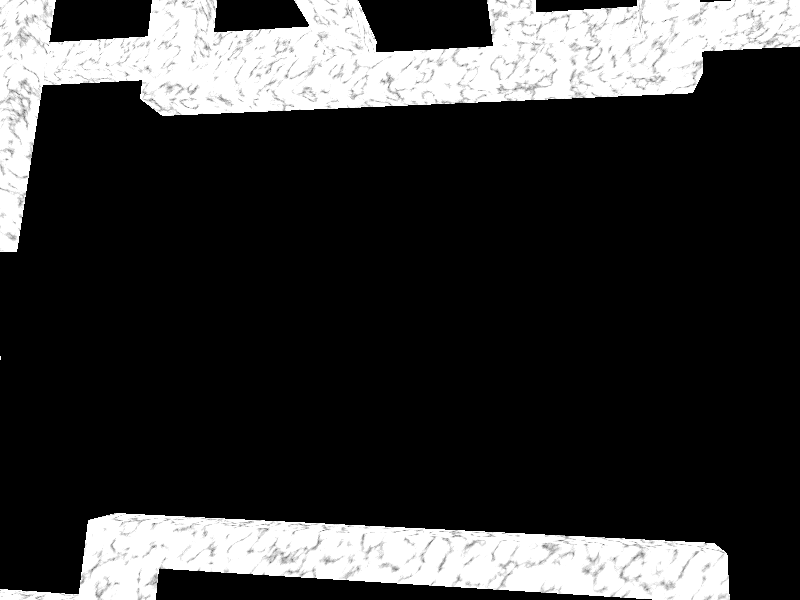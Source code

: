 //Generated by pgm2pov (M. Couprie 1999) from file : ch.pgm ;
//Image : (null)

#include "colors.inc"
#include "shapes.inc"
#include "textures.inc"
#include "stones.inc"
#declare texture1 = T_Stone17
camera { location <0,0,-15> up <0,1,0> right <1,0,0> look_at <0,0,0> }
light_source { <0,0,-20> color White }
light_source { <20,40,-30> color White }
light_source { <-20,-40,-15> color Gray80 }
light_source { <20,-10,15> color Gray80 }
light_source { <-20,0,0> color Gray80 }
#declare Image = union {
box { <6.5,9.5,3.5>, <7.5,10.5,4.5> texture {texture1} }
box { <7.5,9.5,3.5>, <8.5,10.5,4.5> texture {texture1} }
box { <8.5,9.5,3.5>, <9.5,10.5,4.5> texture {texture1} }
box { <9.5,9.5,3.5>, <10.5,10.5,4.5> texture {texture1} }
box { <10.5,9.5,3.5>, <11.5,10.5,4.5> texture {texture1} }
box { <11.5,9.5,3.5>, <12.5,10.5,4.5> texture {texture1} }
box { <12.5,9.5,3.5>, <13.5,10.5,4.5> texture {texture1} }
box { <13.5,9.5,3.5>, <14.5,10.5,4.5> texture {texture1} }
box { <14.5,9.5,3.5>, <15.5,10.5,4.5> texture {texture1} }
box { <15.5,9.5,3.5>, <16.5,10.5,4.5> texture {texture1} }
box { <16.5,9.5,3.5>, <17.5,10.5,4.5> texture {texture1} }
box { <20.5,9.5,3.5>, <21.5,10.5,4.5> texture {texture1} }
box { <21.5,9.5,3.5>, <22.5,10.5,4.5> texture {texture1} }
box { <22.5,9.5,3.5>, <23.5,10.5,4.5> texture {texture1} }
box { <23.5,9.5,3.5>, <24.5,10.5,4.5> texture {texture1} }
box { <24.5,9.5,3.5>, <25.5,10.5,4.5> texture {texture1} }
box { <25.5,9.5,3.5>, <26.5,10.5,4.5> texture {texture1} }
box { <26.5,9.5,3.5>, <27.5,10.5,4.5> texture {texture1} }
box { <27.5,9.5,3.5>, <28.5,10.5,4.5> texture {texture1} }
box { <28.5,9.5,3.5>, <29.5,10.5,4.5> texture {texture1} }
box { <29.5,9.5,3.5>, <30.5,10.5,4.5> texture {texture1} }
box { <30.5,9.5,3.5>, <31.5,10.5,4.5> texture {texture1} }
box { <6.5,13.5,3.5>, <7.5,14.5,4.5> texture {texture1} }
box { <30.5,13.5,3.5>, <31.5,14.5,4.5> texture {texture1} }
box { <6.5,14.5,3.5>, <7.5,15.5,4.5> texture {texture1} }
box { <30.5,14.5,3.5>, <31.5,15.5,4.5> texture {texture1} }
box { <6.5,15.5,3.5>, <7.5,16.5,4.5> texture {texture1} }
box { <30.5,15.5,3.5>, <31.5,16.5,4.5> texture {texture1} }
box { <6.5,16.5,3.5>, <7.5,17.5,4.5> texture {texture1} }
box { <30.5,16.5,3.5>, <31.5,17.5,4.5> texture {texture1} }
box { <6.5,17.5,3.5>, <7.5,18.5,4.5> texture {texture1} }
box { <30.5,17.5,3.5>, <31.5,18.5,4.5> texture {texture1} }
box { <6.5,18.5,3.5>, <7.5,19.5,4.5> texture {texture1} }
box { <30.5,18.5,3.5>, <31.5,19.5,4.5> texture {texture1} }
box { <6.5,19.5,3.5>, <7.5,20.5,4.5> texture {texture1} }
box { <30.5,19.5,3.5>, <31.5,20.5,4.5> texture {texture1} }
box { <6.5,20.5,3.5>, <7.5,21.5,4.5> texture {texture1} }
box { <30.5,20.5,3.5>, <31.5,21.5,4.5> texture {texture1} }
box { <6.5,21.5,3.5>, <7.5,22.5,4.5> texture {texture1} }
box { <30.5,21.5,3.5>, <31.5,22.5,4.5> texture {texture1} }
box { <6.5,22.5,3.5>, <7.5,23.5,4.5> texture {texture1} }
box { <30.5,22.5,3.5>, <31.5,23.5,4.5> texture {texture1} }
box { <6.5,23.5,3.5>, <7.5,24.5,4.5> texture {texture1} }
box { <30.5,23.5,3.5>, <31.5,24.5,4.5> texture {texture1} }
box { <6.5,27.5,3.5>, <7.5,28.5,4.5> texture {texture1} }
box { <7.5,27.5,3.5>, <8.5,28.5,4.5> texture {texture1} }
box { <8.5,27.5,3.5>, <9.5,28.5,4.5> texture {texture1} }
box { <9.5,27.5,3.5>, <10.5,28.5,4.5> texture {texture1} }
box { <10.5,27.5,3.5>, <11.5,28.5,4.5> texture {texture1} }
box { <11.5,27.5,3.5>, <12.5,28.5,4.5> texture {texture1} }
box { <12.5,27.5,3.5>, <13.5,28.5,4.5> texture {texture1} }
box { <13.5,27.5,3.5>, <14.5,28.5,4.5> texture {texture1} }
box { <14.5,27.5,3.5>, <15.5,28.5,4.5> texture {texture1} }
box { <15.5,27.5,3.5>, <16.5,28.5,4.5> texture {texture1} }
box { <16.5,27.5,3.5>, <17.5,28.5,4.5> texture {texture1} }
box { <20.5,27.5,3.5>, <21.5,28.5,4.5> texture {texture1} }
box { <21.5,27.5,3.5>, <22.5,28.5,4.5> texture {texture1} }
box { <22.5,27.5,3.5>, <23.5,28.5,4.5> texture {texture1} }
box { <23.5,27.5,3.5>, <24.5,28.5,4.5> texture {texture1} }
box { <24.5,27.5,3.5>, <25.5,28.5,4.5> texture {texture1} }
box { <25.5,27.5,3.5>, <26.5,28.5,4.5> texture {texture1} }
box { <26.5,27.5,3.5>, <27.5,28.5,4.5> texture {texture1} }
box { <27.5,27.5,3.5>, <28.5,28.5,4.5> texture {texture1} }
box { <28.5,27.5,3.5>, <29.5,28.5,4.5> texture {texture1} }
box { <29.5,27.5,3.5>, <30.5,28.5,4.5> texture {texture1} }
box { <30.5,27.5,3.5>, <31.5,28.5,4.5> texture {texture1} }
box { <6.5,9.5,4.5>, <7.5,10.5,5.5> texture {texture1} }
box { <16.5,9.5,4.5>, <17.5,10.5,5.5> texture {texture1} }
box { <20.5,9.5,4.5>, <21.5,10.5,5.5> texture {texture1} }
box { <30.5,9.5,4.5>, <31.5,10.5,5.5> texture {texture1} }
box { <6.5,13.5,4.5>, <7.5,14.5,5.5> texture {texture1} }
box { <30.5,13.5,4.5>, <31.5,14.5,5.5> texture {texture1} }
box { <6.5,23.5,4.5>, <7.5,24.5,5.5> texture {texture1} }
box { <30.5,23.5,4.5>, <31.5,24.5,5.5> texture {texture1} }
box { <6.5,27.5,4.5>, <7.5,28.5,5.5> texture {texture1} }
box { <16.5,27.5,4.5>, <17.5,28.5,5.5> texture {texture1} }
box { <20.5,27.5,4.5>, <21.5,28.5,5.5> texture {texture1} }
box { <30.5,27.5,4.5>, <31.5,28.5,5.5> texture {texture1} }
box { <6.5,9.5,5.5>, <7.5,10.5,6.5> texture {texture1} }
box { <16.5,9.5,5.5>, <17.5,10.5,6.5> texture {texture1} }
box { <20.5,9.5,5.5>, <21.5,10.5,6.5> texture {texture1} }
box { <30.5,9.5,5.5>, <31.5,10.5,6.5> texture {texture1} }
box { <6.5,13.5,5.5>, <7.5,14.5,6.5> texture {texture1} }
box { <30.5,13.5,5.5>, <31.5,14.5,6.5> texture {texture1} }
box { <6.5,23.5,5.5>, <7.5,24.5,6.5> texture {texture1} }
box { <30.5,23.5,5.5>, <31.5,24.5,6.5> texture {texture1} }
box { <6.5,27.5,5.5>, <7.5,28.5,6.5> texture {texture1} }
box { <16.5,27.5,5.5>, <17.5,28.5,6.5> texture {texture1} }
box { <20.5,27.5,5.5>, <21.5,28.5,6.5> texture {texture1} }
box { <30.5,27.5,5.5>, <31.5,28.5,6.5> texture {texture1} }
box { <3.5,6.5,6.5>, <4.5,7.5,7.5> texture {texture1} }
box { <4.5,6.5,6.5>, <5.5,7.5,7.5> texture {texture1} }
box { <5.5,6.5,6.5>, <6.5,7.5,7.5> texture {texture1} }
box { <6.5,6.5,6.5>, <7.5,7.5,7.5> texture {texture1} }
box { <7.5,6.5,6.5>, <8.5,7.5,7.5> texture {texture1} }
box { <8.5,6.5,6.5>, <9.5,7.5,7.5> texture {texture1} }
box { <9.5,6.5,6.5>, <10.5,7.5,7.5> texture {texture1} }
box { <13.5,6.5,6.5>, <14.5,7.5,7.5> texture {texture1} }
box { <14.5,6.5,6.5>, <15.5,7.5,7.5> texture {texture1} }
box { <15.5,6.5,6.5>, <16.5,7.5,7.5> texture {texture1} }
box { <16.5,6.5,6.5>, <17.5,7.5,7.5> texture {texture1} }
box { <17.5,6.5,6.5>, <18.5,7.5,7.5> texture {texture1} }
box { <18.5,6.5,6.5>, <19.5,7.5,7.5> texture {texture1} }
box { <19.5,6.5,6.5>, <20.5,7.5,7.5> texture {texture1} }
box { <20.5,6.5,6.5>, <21.5,7.5,7.5> texture {texture1} }
box { <21.5,6.5,6.5>, <22.5,7.5,7.5> texture {texture1} }
box { <22.5,6.5,6.5>, <23.5,7.5,7.5> texture {texture1} }
box { <23.5,6.5,6.5>, <24.5,7.5,7.5> texture {texture1} }
box { <27.5,6.5,6.5>, <28.5,7.5,7.5> texture {texture1} }
box { <28.5,6.5,6.5>, <29.5,7.5,7.5> texture {texture1} }
box { <29.5,6.5,6.5>, <30.5,7.5,7.5> texture {texture1} }
box { <30.5,6.5,6.5>, <31.5,7.5,7.5> texture {texture1} }
box { <31.5,6.5,6.5>, <32.5,7.5,7.5> texture {texture1} }
box { <32.5,6.5,6.5>, <33.5,7.5,7.5> texture {texture1} }
box { <33.5,6.5,6.5>, <34.5,7.5,7.5> texture {texture1} }
box { <3.5,7.5,6.5>, <4.5,8.5,7.5> texture {texture1} }
box { <9.5,7.5,6.5>, <10.5,8.5,7.5> texture {texture1} }
box { <13.5,7.5,6.5>, <14.5,8.5,7.5> texture {texture1} }
box { <23.5,7.5,6.5>, <24.5,8.5,7.5> texture {texture1} }
box { <27.5,7.5,6.5>, <28.5,8.5,7.5> texture {texture1} }
box { <33.5,7.5,6.5>, <34.5,8.5,7.5> texture {texture1} }
box { <3.5,8.5,6.5>, <4.5,9.5,7.5> texture {texture1} }
box { <9.5,8.5,6.5>, <10.5,9.5,7.5> texture {texture1} }
box { <13.5,8.5,6.5>, <14.5,9.5,7.5> texture {texture1} }
box { <23.5,8.5,6.5>, <24.5,9.5,7.5> texture {texture1} }
box { <27.5,8.5,6.5>, <28.5,9.5,7.5> texture {texture1} }
box { <33.5,8.5,6.5>, <34.5,9.5,7.5> texture {texture1} }
box { <3.5,9.5,6.5>, <4.5,10.5,7.5> texture {texture1} }
box { <6.5,9.5,6.5>, <7.5,10.5,7.5> texture {texture1} }
box { <9.5,9.5,6.5>, <10.5,10.5,7.5> texture {texture1} }
box { <13.5,9.5,6.5>, <14.5,10.5,7.5> texture {texture1} }
box { <16.5,9.5,6.5>, <17.5,10.5,7.5> texture {texture1} }
box { <20.5,9.5,6.5>, <21.5,10.5,7.5> texture {texture1} }
box { <23.5,9.5,6.5>, <24.5,10.5,7.5> texture {texture1} }
box { <27.5,9.5,6.5>, <28.5,10.5,7.5> texture {texture1} }
box { <30.5,9.5,6.5>, <31.5,10.5,7.5> texture {texture1} }
box { <33.5,9.5,6.5>, <34.5,10.5,7.5> texture {texture1} }
box { <3.5,10.5,6.5>, <4.5,11.5,7.5> texture {texture1} }
box { <9.5,10.5,6.5>, <10.5,11.5,7.5> texture {texture1} }
box { <13.5,10.5,6.5>, <14.5,11.5,7.5> texture {texture1} }
box { <23.5,10.5,6.5>, <24.5,11.5,7.5> texture {texture1} }
box { <27.5,10.5,6.5>, <28.5,11.5,7.5> texture {texture1} }
box { <33.5,10.5,6.5>, <34.5,11.5,7.5> texture {texture1} }
box { <3.5,11.5,6.5>, <4.5,12.5,7.5> texture {texture1} }
box { <9.5,11.5,6.5>, <10.5,12.5,7.5> texture {texture1} }
box { <13.5,11.5,6.5>, <14.5,12.5,7.5> texture {texture1} }
box { <23.5,11.5,6.5>, <24.5,12.5,7.5> texture {texture1} }
box { <27.5,11.5,6.5>, <28.5,12.5,7.5> texture {texture1} }
box { <33.5,11.5,6.5>, <34.5,12.5,7.5> texture {texture1} }
box { <3.5,12.5,6.5>, <4.5,13.5,7.5> texture {texture1} }
box { <9.5,12.5,6.5>, <10.5,13.5,7.5> texture {texture1} }
box { <13.5,12.5,6.5>, <14.5,13.5,7.5> texture {texture1} }
box { <14.5,12.5,6.5>, <15.5,13.5,7.5> texture {texture1} }
box { <15.5,12.5,6.5>, <16.5,13.5,7.5> texture {texture1} }
box { <16.5,12.5,6.5>, <17.5,13.5,7.5> texture {texture1} }
box { <17.5,12.5,6.5>, <18.5,13.5,7.5> texture {texture1} }
box { <18.5,12.5,6.5>, <19.5,13.5,7.5> texture {texture1} }
box { <19.5,12.5,6.5>, <20.5,13.5,7.5> texture {texture1} }
box { <20.5,12.5,6.5>, <21.5,13.5,7.5> texture {texture1} }
box { <21.5,12.5,6.5>, <22.5,13.5,7.5> texture {texture1} }
box { <22.5,12.5,6.5>, <23.5,13.5,7.5> texture {texture1} }
box { <23.5,12.5,6.5>, <24.5,13.5,7.5> texture {texture1} }
box { <27.5,12.5,6.5>, <28.5,13.5,7.5> texture {texture1} }
box { <33.5,12.5,6.5>, <34.5,13.5,7.5> texture {texture1} }
box { <3.5,13.5,6.5>, <4.5,14.5,7.5> texture {texture1} }
box { <6.5,13.5,6.5>, <7.5,14.5,7.5> texture {texture1} }
box { <9.5,13.5,6.5>, <10.5,14.5,7.5> texture {texture1} }
box { <27.5,13.5,6.5>, <28.5,14.5,7.5> texture {texture1} }
box { <30.5,13.5,6.5>, <31.5,14.5,7.5> texture {texture1} }
box { <33.5,13.5,6.5>, <34.5,14.5,7.5> texture {texture1} }
box { <3.5,14.5,6.5>, <4.5,15.5,7.5> texture {texture1} }
box { <9.5,14.5,6.5>, <10.5,15.5,7.5> texture {texture1} }
box { <27.5,14.5,6.5>, <28.5,15.5,7.5> texture {texture1} }
box { <33.5,14.5,6.5>, <34.5,15.5,7.5> texture {texture1} }
box { <3.5,15.5,6.5>, <4.5,16.5,7.5> texture {texture1} }
box { <9.5,15.5,6.5>, <10.5,16.5,7.5> texture {texture1} }
box { <27.5,15.5,6.5>, <28.5,16.5,7.5> texture {texture1} }
box { <33.5,15.5,6.5>, <34.5,16.5,7.5> texture {texture1} }
box { <3.5,16.5,6.5>, <4.5,17.5,7.5> texture {texture1} }
box { <4.5,16.5,6.5>, <5.5,17.5,7.5> texture {texture1} }
box { <5.5,16.5,6.5>, <6.5,17.5,7.5> texture {texture1} }
box { <6.5,16.5,6.5>, <7.5,17.5,7.5> texture {texture1} }
box { <7.5,16.5,6.5>, <8.5,17.5,7.5> texture {texture1} }
box { <8.5,16.5,6.5>, <9.5,17.5,7.5> texture {texture1} }
box { <9.5,16.5,6.5>, <10.5,17.5,7.5> texture {texture1} }
box { <27.5,16.5,6.5>, <28.5,17.5,7.5> texture {texture1} }
box { <28.5,16.5,6.5>, <29.5,17.5,7.5> texture {texture1} }
box { <29.5,16.5,6.5>, <30.5,17.5,7.5> texture {texture1} }
box { <30.5,16.5,6.5>, <31.5,17.5,7.5> texture {texture1} }
box { <31.5,16.5,6.5>, <32.5,17.5,7.5> texture {texture1} }
box { <32.5,16.5,6.5>, <33.5,17.5,7.5> texture {texture1} }
box { <33.5,16.5,6.5>, <34.5,17.5,7.5> texture {texture1} }
box { <3.5,20.5,6.5>, <4.5,21.5,7.5> texture {texture1} }
box { <4.5,20.5,6.5>, <5.5,21.5,7.5> texture {texture1} }
box { <5.5,20.5,6.5>, <6.5,21.5,7.5> texture {texture1} }
box { <6.5,20.5,6.5>, <7.5,21.5,7.5> texture {texture1} }
box { <7.5,20.5,6.5>, <8.5,21.5,7.5> texture {texture1} }
box { <8.5,20.5,6.5>, <9.5,21.5,7.5> texture {texture1} }
box { <9.5,20.5,6.5>, <10.5,21.5,7.5> texture {texture1} }
box { <27.5,20.5,6.5>, <28.5,21.5,7.5> texture {texture1} }
box { <28.5,20.5,6.5>, <29.5,21.5,7.5> texture {texture1} }
box { <29.5,20.5,6.5>, <30.5,21.5,7.5> texture {texture1} }
box { <30.5,20.5,6.5>, <31.5,21.5,7.5> texture {texture1} }
box { <31.5,20.5,6.5>, <32.5,21.5,7.5> texture {texture1} }
box { <32.5,20.5,6.5>, <33.5,21.5,7.5> texture {texture1} }
box { <33.5,20.5,6.5>, <34.5,21.5,7.5> texture {texture1} }
box { <3.5,21.5,6.5>, <4.5,22.5,7.5> texture {texture1} }
box { <9.5,21.5,6.5>, <10.5,22.5,7.5> texture {texture1} }
box { <27.5,21.5,6.5>, <28.5,22.5,7.5> texture {texture1} }
box { <33.5,21.5,6.5>, <34.5,22.5,7.5> texture {texture1} }
box { <3.5,22.5,6.5>, <4.5,23.5,7.5> texture {texture1} }
box { <9.5,22.5,6.5>, <10.5,23.5,7.5> texture {texture1} }
box { <27.5,22.5,6.5>, <28.5,23.5,7.5> texture {texture1} }
box { <33.5,22.5,6.5>, <34.5,23.5,7.5> texture {texture1} }
box { <3.5,23.5,6.5>, <4.5,24.5,7.5> texture {texture1} }
box { <6.5,23.5,6.5>, <7.5,24.5,7.5> texture {texture1} }
box { <9.5,23.5,6.5>, <10.5,24.5,7.5> texture {texture1} }
box { <27.5,23.5,6.5>, <28.5,24.5,7.5> texture {texture1} }
box { <30.5,23.5,6.5>, <31.5,24.5,7.5> texture {texture1} }
box { <33.5,23.5,6.5>, <34.5,24.5,7.5> texture {texture1} }
box { <3.5,24.5,6.5>, <4.5,25.5,7.5> texture {texture1} }
box { <9.5,24.5,6.5>, <10.5,25.5,7.5> texture {texture1} }
box { <13.5,24.5,6.5>, <14.5,25.5,7.5> texture {texture1} }
box { <14.5,24.5,6.5>, <15.5,25.5,7.5> texture {texture1} }
box { <15.5,24.5,6.5>, <16.5,25.5,7.5> texture {texture1} }
box { <16.5,24.5,6.5>, <17.5,25.5,7.5> texture {texture1} }
box { <17.5,24.5,6.5>, <18.5,25.5,7.5> texture {texture1} }
box { <18.5,24.5,6.5>, <19.5,25.5,7.5> texture {texture1} }
box { <19.5,24.5,6.5>, <20.5,25.5,7.5> texture {texture1} }
box { <20.5,24.5,6.5>, <21.5,25.5,7.5> texture {texture1} }
box { <21.5,24.5,6.5>, <22.5,25.5,7.5> texture {texture1} }
box { <22.5,24.5,6.5>, <23.5,25.5,7.5> texture {texture1} }
box { <23.5,24.5,6.5>, <24.5,25.5,7.5> texture {texture1} }
box { <27.5,24.5,6.5>, <28.5,25.5,7.5> texture {texture1} }
box { <33.5,24.5,6.5>, <34.5,25.5,7.5> texture {texture1} }
box { <3.5,25.5,6.5>, <4.5,26.5,7.5> texture {texture1} }
box { <9.5,25.5,6.5>, <10.5,26.5,7.5> texture {texture1} }
box { <13.5,25.5,6.5>, <14.5,26.5,7.5> texture {texture1} }
box { <23.5,25.5,6.5>, <24.5,26.5,7.5> texture {texture1} }
box { <27.5,25.5,6.5>, <28.5,26.5,7.5> texture {texture1} }
box { <33.5,25.5,6.5>, <34.5,26.5,7.5> texture {texture1} }
box { <3.5,26.5,6.5>, <4.5,27.5,7.5> texture {texture1} }
box { <9.5,26.5,6.5>, <10.5,27.5,7.5> texture {texture1} }
box { <13.5,26.5,6.5>, <14.5,27.5,7.5> texture {texture1} }
box { <23.5,26.5,6.5>, <24.5,27.5,7.5> texture {texture1} }
box { <27.5,26.5,6.5>, <28.5,27.5,7.5> texture {texture1} }
box { <33.5,26.5,6.5>, <34.5,27.5,7.5> texture {texture1} }
box { <3.5,27.5,6.5>, <4.5,28.5,7.5> texture {texture1} }
box { <6.5,27.5,6.5>, <7.5,28.5,7.5> texture {texture1} }
box { <9.5,27.5,6.5>, <10.5,28.5,7.5> texture {texture1} }
box { <13.5,27.5,6.5>, <14.5,28.5,7.5> texture {texture1} }
box { <16.5,27.5,6.5>, <17.5,28.5,7.5> texture {texture1} }
box { <20.5,27.5,6.5>, <21.5,28.5,7.5> texture {texture1} }
box { <23.5,27.5,6.5>, <24.5,28.5,7.5> texture {texture1} }
box { <27.5,27.5,6.5>, <28.5,28.5,7.5> texture {texture1} }
box { <30.5,27.5,6.5>, <31.5,28.5,7.5> texture {texture1} }
box { <33.5,27.5,6.5>, <34.5,28.5,7.5> texture {texture1} }
box { <3.5,28.5,6.5>, <4.5,29.5,7.5> texture {texture1} }
box { <9.5,28.5,6.5>, <10.5,29.5,7.5> texture {texture1} }
box { <13.5,28.5,6.5>, <14.5,29.5,7.5> texture {texture1} }
box { <23.5,28.5,6.5>, <24.5,29.5,7.5> texture {texture1} }
box { <27.5,28.5,6.5>, <28.5,29.5,7.5> texture {texture1} }
box { <33.5,28.5,6.5>, <34.5,29.5,7.5> texture {texture1} }
box { <3.5,29.5,6.5>, <4.5,30.5,7.5> texture {texture1} }
box { <9.5,29.5,6.5>, <10.5,30.5,7.5> texture {texture1} }
box { <13.5,29.5,6.5>, <14.5,30.5,7.5> texture {texture1} }
box { <23.5,29.5,6.5>, <24.5,30.5,7.5> texture {texture1} }
box { <27.5,29.5,6.5>, <28.5,30.5,7.5> texture {texture1} }
box { <33.5,29.5,6.5>, <34.5,30.5,7.5> texture {texture1} }
box { <3.5,30.5,6.5>, <4.5,31.5,7.5> texture {texture1} }
box { <4.5,30.5,6.5>, <5.5,31.5,7.5> texture {texture1} }
box { <5.5,30.5,6.5>, <6.5,31.5,7.5> texture {texture1} }
box { <6.5,30.5,6.5>, <7.5,31.5,7.5> texture {texture1} }
box { <7.5,30.5,6.5>, <8.5,31.5,7.5> texture {texture1} }
box { <8.5,30.5,6.5>, <9.5,31.5,7.5> texture {texture1} }
box { <9.5,30.5,6.5>, <10.5,31.5,7.5> texture {texture1} }
box { <13.5,30.5,6.5>, <14.5,31.5,7.5> texture {texture1} }
box { <14.5,30.5,6.5>, <15.5,31.5,7.5> texture {texture1} }
box { <15.5,30.5,6.5>, <16.5,31.5,7.5> texture {texture1} }
box { <16.5,30.5,6.5>, <17.5,31.5,7.5> texture {texture1} }
box { <17.5,30.5,6.5>, <18.5,31.5,7.5> texture {texture1} }
box { <18.5,30.5,6.5>, <19.5,31.5,7.5> texture {texture1} }
box { <19.5,30.5,6.5>, <20.5,31.5,7.5> texture {texture1} }
box { <20.5,30.5,6.5>, <21.5,31.5,7.5> texture {texture1} }
box { <21.5,30.5,6.5>, <22.5,31.5,7.5> texture {texture1} }
box { <22.5,30.5,6.5>, <23.5,31.5,7.5> texture {texture1} }
box { <23.5,30.5,6.5>, <24.5,31.5,7.5> texture {texture1} }
box { <27.5,30.5,6.5>, <28.5,31.5,7.5> texture {texture1} }
box { <28.5,30.5,6.5>, <29.5,31.5,7.5> texture {texture1} }
box { <29.5,30.5,6.5>, <30.5,31.5,7.5> texture {texture1} }
box { <30.5,30.5,6.5>, <31.5,31.5,7.5> texture {texture1} }
box { <31.5,30.5,6.5>, <32.5,31.5,7.5> texture {texture1} }
box { <32.5,30.5,6.5>, <33.5,31.5,7.5> texture {texture1} }
box { <33.5,30.5,6.5>, <34.5,31.5,7.5> texture {texture1} }
box { <6.5,9.5,7.5>, <7.5,10.5,8.5> texture {texture1} }
box { <16.5,9.5,7.5>, <17.5,10.5,8.5> texture {texture1} }
box { <20.5,9.5,7.5>, <21.5,10.5,8.5> texture {texture1} }
box { <30.5,9.5,7.5>, <31.5,10.5,8.5> texture {texture1} }
box { <6.5,13.5,7.5>, <7.5,14.5,8.5> texture {texture1} }
box { <30.5,13.5,7.5>, <31.5,14.5,8.5> texture {texture1} }
box { <6.5,23.5,7.5>, <7.5,24.5,8.5> texture {texture1} }
box { <30.5,23.5,7.5>, <31.5,24.5,8.5> texture {texture1} }
box { <6.5,27.5,7.5>, <7.5,28.5,8.5> texture {texture1} }
box { <16.5,27.5,7.5>, <17.5,28.5,8.5> texture {texture1} }
box { <20.5,27.5,7.5>, <21.5,28.5,8.5> texture {texture1} }
box { <30.5,27.5,7.5>, <31.5,28.5,8.5> texture {texture1} }
box { <6.5,9.5,8.5>, <7.5,10.5,9.5> texture {texture1} }
box { <16.5,9.5,8.5>, <17.5,10.5,9.5> texture {texture1} }
box { <20.5,9.5,8.5>, <21.5,10.5,9.5> texture {texture1} }
box { <30.5,9.5,8.5>, <31.5,10.5,9.5> texture {texture1} }
box { <6.5,13.5,8.5>, <7.5,14.5,9.5> texture {texture1} }
box { <30.5,13.5,8.5>, <31.5,14.5,9.5> texture {texture1} }
box { <6.5,23.5,8.5>, <7.5,24.5,9.5> texture {texture1} }
box { <30.5,23.5,8.5>, <31.5,24.5,9.5> texture {texture1} }
box { <6.5,27.5,8.5>, <7.5,28.5,9.5> texture {texture1} }
box { <16.5,27.5,8.5>, <17.5,28.5,9.5> texture {texture1} }
box { <20.5,27.5,8.5>, <21.5,28.5,9.5> texture {texture1} }
box { <30.5,27.5,8.5>, <31.5,28.5,9.5> texture {texture1} }
box { <6.5,9.5,9.5>, <7.5,10.5,10.5> texture {texture1} }
box { <7.5,9.5,9.5>, <8.5,10.5,10.5> texture {texture1} }
box { <8.5,9.5,9.5>, <9.5,10.5,10.5> texture {texture1} }
box { <9.5,9.5,9.5>, <10.5,10.5,10.5> texture {texture1} }
box { <10.5,9.5,9.5>, <11.5,10.5,10.5> texture {texture1} }
box { <11.5,9.5,9.5>, <12.5,10.5,10.5> texture {texture1} }
box { <12.5,9.5,9.5>, <13.5,10.5,10.5> texture {texture1} }
box { <13.5,9.5,9.5>, <14.5,10.5,10.5> texture {texture1} }
box { <14.5,9.5,9.5>, <15.5,10.5,10.5> texture {texture1} }
box { <15.5,9.5,9.5>, <16.5,10.5,10.5> texture {texture1} }
box { <16.5,9.5,9.5>, <17.5,10.5,10.5> texture {texture1} }
box { <20.5,9.5,9.5>, <21.5,10.5,10.5> texture {texture1} }
box { <21.5,9.5,9.5>, <22.5,10.5,10.5> texture {texture1} }
box { <22.5,9.5,9.5>, <23.5,10.5,10.5> texture {texture1} }
box { <23.5,9.5,9.5>, <24.5,10.5,10.5> texture {texture1} }
box { <24.5,9.5,9.5>, <25.5,10.5,10.5> texture {texture1} }
box { <25.5,9.5,9.5>, <26.5,10.5,10.5> texture {texture1} }
box { <26.5,9.5,9.5>, <27.5,10.5,10.5> texture {texture1} }
box { <27.5,9.5,9.5>, <28.5,10.5,10.5> texture {texture1} }
box { <28.5,9.5,9.5>, <29.5,10.5,10.5> texture {texture1} }
box { <29.5,9.5,9.5>, <30.5,10.5,10.5> texture {texture1} }
box { <30.5,9.5,9.5>, <31.5,10.5,10.5> texture {texture1} }
box { <6.5,13.5,9.5>, <7.5,14.5,10.5> texture {texture1} }
box { <30.5,13.5,9.5>, <31.5,14.5,10.5> texture {texture1} }
box { <6.5,14.5,9.5>, <7.5,15.5,10.5> texture {texture1} }
box { <30.5,14.5,9.5>, <31.5,15.5,10.5> texture {texture1} }
box { <6.5,15.5,9.5>, <7.5,16.5,10.5> texture {texture1} }
box { <30.5,15.5,9.5>, <31.5,16.5,10.5> texture {texture1} }
box { <6.5,16.5,9.5>, <7.5,17.5,10.5> texture {texture1} }
box { <30.5,16.5,9.5>, <31.5,17.5,10.5> texture {texture1} }
box { <6.5,17.5,9.5>, <7.5,18.5,10.5> texture {texture1} }
box { <30.5,17.5,9.5>, <31.5,18.5,10.5> texture {texture1} }
box { <6.5,18.5,9.5>, <7.5,19.5,10.5> texture {texture1} }
box { <30.5,18.5,9.5>, <31.5,19.5,10.5> texture {texture1} }
box { <6.5,19.5,9.5>, <7.5,20.5,10.5> texture {texture1} }
box { <30.5,19.5,9.5>, <31.5,20.5,10.5> texture {texture1} }
box { <6.5,20.5,9.5>, <7.5,21.5,10.5> texture {texture1} }
box { <30.5,20.5,9.5>, <31.5,21.5,10.5> texture {texture1} }
box { <6.5,21.5,9.5>, <7.5,22.5,10.5> texture {texture1} }
box { <30.5,21.5,9.5>, <31.5,22.5,10.5> texture {texture1} }
box { <6.5,22.5,9.5>, <7.5,23.5,10.5> texture {texture1} }
box { <30.5,22.5,9.5>, <31.5,23.5,10.5> texture {texture1} }
box { <6.5,23.5,9.5>, <7.5,24.5,10.5> texture {texture1} }
box { <30.5,23.5,9.5>, <31.5,24.5,10.5> texture {texture1} }
box { <6.5,27.5,9.5>, <7.5,28.5,10.5> texture {texture1} }
box { <7.5,27.5,9.5>, <8.5,28.5,10.5> texture {texture1} }
box { <8.5,27.5,9.5>, <9.5,28.5,10.5> texture {texture1} }
box { <9.5,27.5,9.5>, <10.5,28.5,10.5> texture {texture1} }
box { <10.5,27.5,9.5>, <11.5,28.5,10.5> texture {texture1} }
box { <11.5,27.5,9.5>, <12.5,28.5,10.5> texture {texture1} }
box { <12.5,27.5,9.5>, <13.5,28.5,10.5> texture {texture1} }
box { <13.5,27.5,9.5>, <14.5,28.5,10.5> texture {texture1} }
box { <14.5,27.5,9.5>, <15.5,28.5,10.5> texture {texture1} }
box { <15.5,27.5,9.5>, <16.5,28.5,10.5> texture {texture1} }
box { <16.5,27.5,9.5>, <17.5,28.5,10.5> texture {texture1} }
box { <20.5,27.5,9.5>, <21.5,28.5,10.5> texture {texture1} }
box { <21.5,27.5,9.5>, <22.5,28.5,10.5> texture {texture1} }
box { <22.5,27.5,9.5>, <23.5,28.5,10.5> texture {texture1} }
box { <23.5,27.5,9.5>, <24.5,28.5,10.5> texture {texture1} }
box { <24.5,27.5,9.5>, <25.5,28.5,10.5> texture {texture1} }
box { <25.5,27.5,9.5>, <26.5,28.5,10.5> texture {texture1} }
box { <26.5,27.5,9.5>, <27.5,28.5,10.5> texture {texture1} }
box { <27.5,27.5,9.5>, <28.5,28.5,10.5> texture {texture1} }
box { <28.5,27.5,9.5>, <29.5,28.5,10.5> texture {texture1} }
box { <29.5,27.5,9.5>, <30.5,28.5,10.5> texture {texture1} }
box { <30.5,27.5,9.5>, <31.5,28.5,10.5> texture {texture1} }
} // Image
object { Image translate <-19,-19,-7> rotate <10,10,0> }
